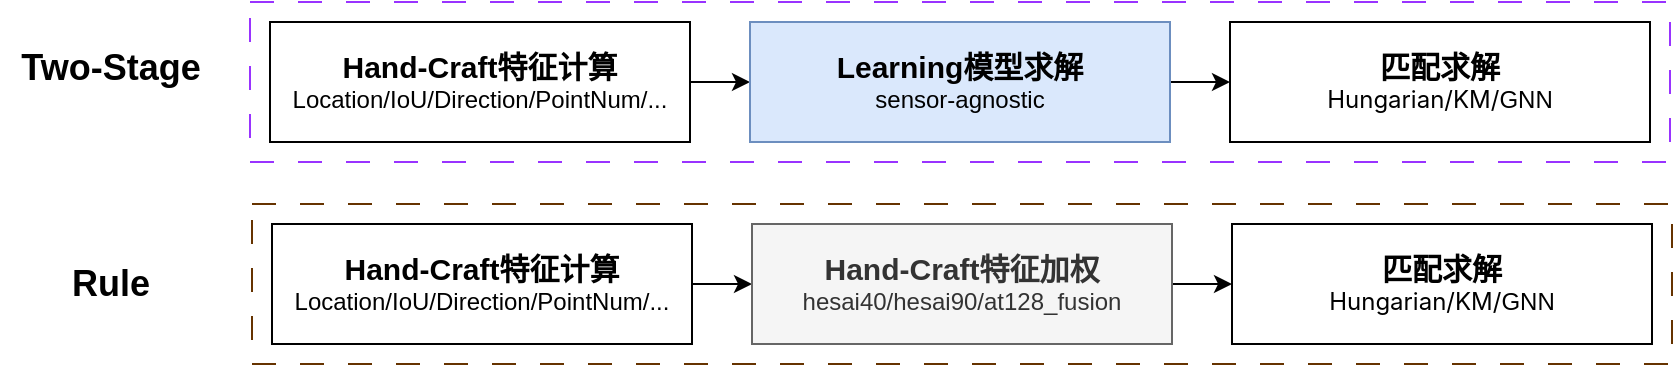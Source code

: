 <mxfile version="24.7.7">
  <diagram name="第 1 页" id="OCJgMu24JSGYYykA9SSq">
    <mxGraphModel dx="1781" dy="606" grid="1" gridSize="10" guides="1" tooltips="1" connect="1" arrows="1" fold="1" page="1" pageScale="1" pageWidth="827" pageHeight="1169" math="0" shadow="0">
      <root>
        <mxCell id="0" />
        <mxCell id="1" parent="0" />
        <mxCell id="1pVqOFEY8p2pe4TuLNSA-4" value="" style="rounded=0;whiteSpace=wrap;html=1;dashed=1;dashPattern=12 12;strokeColor=#9933FF;" vertex="1" parent="1">
          <mxGeometry x="90" y="200" width="710" height="80" as="geometry" />
        </mxCell>
        <mxCell id="1pVqOFEY8p2pe4TuLNSA-5" style="edgeStyle=orthogonalEdgeStyle;rounded=0;orthogonalLoop=1;jettySize=auto;html=1;entryX=0;entryY=0.5;entryDx=0;entryDy=0;" edge="1" parent="1" source="1pVqOFEY8p2pe4TuLNSA-6" target="1pVqOFEY8p2pe4TuLNSA-8">
          <mxGeometry relative="1" as="geometry" />
        </mxCell>
        <mxCell id="1pVqOFEY8p2pe4TuLNSA-6" value="&lt;b&gt;&lt;font style=&quot;font-size: 15px;&quot;&gt;Hand-Craft特征计算&lt;/font&gt;&lt;/b&gt;&lt;span style=&quot;background-color: initial;&quot;&gt;Location/IoU/Direction/PointNum/...&lt;/span&gt;" style="rounded=0;whiteSpace=wrap;html=1;" vertex="1" parent="1">
          <mxGeometry x="100" y="210" width="210" height="60" as="geometry" />
        </mxCell>
        <mxCell id="1pVqOFEY8p2pe4TuLNSA-7" style="edgeStyle=orthogonalEdgeStyle;rounded=0;orthogonalLoop=1;jettySize=auto;html=1;entryX=0;entryY=0.5;entryDx=0;entryDy=0;" edge="1" parent="1" source="1pVqOFEY8p2pe4TuLNSA-8" target="1pVqOFEY8p2pe4TuLNSA-9">
          <mxGeometry relative="1" as="geometry" />
        </mxCell>
        <mxCell id="1pVqOFEY8p2pe4TuLNSA-8" value="&lt;b&gt;&lt;font style=&quot;font-size: 15px;&quot;&gt;Learning模型求解&lt;/font&gt;&lt;/b&gt;&lt;div&gt;sensor-agnostic&lt;/div&gt;" style="rounded=0;whiteSpace=wrap;html=1;fillColor=#dae8fc;strokeColor=#6c8ebf;" vertex="1" parent="1">
          <mxGeometry x="340" y="210" width="210" height="60" as="geometry" />
        </mxCell>
        <mxCell id="1pVqOFEY8p2pe4TuLNSA-9" value="&lt;span style=&quot;font-size: 15px;&quot;&gt;&lt;b&gt;匹配求解&lt;/b&gt;&lt;/span&gt;&lt;div style=&quot;&quot;&gt;&lt;span style=&quot;background-color: rgb(255, 255, 255); font-family: -apple-system, &amp;quot;system-ui&amp;quot;, &amp;quot;Segoe UI&amp;quot;, Helvetica, Arial, sans-serif, &amp;quot;Apple Color Emoji&amp;quot;, &amp;quot;Segoe UI Emoji&amp;quot;; text-align: start;&quot;&gt;Hungarian/KM/&lt;/span&gt;&lt;span style=&quot;background-color: initial;&quot;&gt;GNN&lt;/span&gt;&lt;/div&gt;" style="rounded=0;whiteSpace=wrap;html=1;" vertex="1" parent="1">
          <mxGeometry x="580" y="210" width="210" height="60" as="geometry" />
        </mxCell>
        <mxCell id="1pVqOFEY8p2pe4TuLNSA-21" value="" style="rounded=0;whiteSpace=wrap;html=1;dashed=1;dashPattern=12 12;strokeColor=#663300;" vertex="1" parent="1">
          <mxGeometry x="91" y="301" width="710" height="80" as="geometry" />
        </mxCell>
        <mxCell id="1pVqOFEY8p2pe4TuLNSA-22" style="edgeStyle=orthogonalEdgeStyle;rounded=0;orthogonalLoop=1;jettySize=auto;html=1;entryX=0;entryY=0.5;entryDx=0;entryDy=0;" edge="1" parent="1" source="1pVqOFEY8p2pe4TuLNSA-23" target="1pVqOFEY8p2pe4TuLNSA-25">
          <mxGeometry relative="1" as="geometry" />
        </mxCell>
        <mxCell id="1pVqOFEY8p2pe4TuLNSA-23" value="&lt;b&gt;&lt;font style=&quot;font-size: 15px;&quot;&gt;Hand-Craft特征计算&lt;/font&gt;&lt;/b&gt;&lt;span style=&quot;background-color: initial;&quot;&gt;Location/IoU/Direction/PointNum/...&lt;/span&gt;" style="rounded=0;whiteSpace=wrap;html=1;" vertex="1" parent="1">
          <mxGeometry x="101" y="311" width="210" height="60" as="geometry" />
        </mxCell>
        <mxCell id="1pVqOFEY8p2pe4TuLNSA-24" style="edgeStyle=orthogonalEdgeStyle;rounded=0;orthogonalLoop=1;jettySize=auto;html=1;entryX=0;entryY=0.5;entryDx=0;entryDy=0;" edge="1" parent="1" source="1pVqOFEY8p2pe4TuLNSA-25" target="1pVqOFEY8p2pe4TuLNSA-26">
          <mxGeometry relative="1" as="geometry" />
        </mxCell>
        <mxCell id="1pVqOFEY8p2pe4TuLNSA-25" value="&lt;b&gt;&lt;font style=&quot;font-size: 15px;&quot;&gt;Hand-Craft特征加权&lt;/font&gt;&lt;/b&gt;&lt;div&gt;hesai40/hesai90/at128_fusion&lt;/div&gt;" style="rounded=0;whiteSpace=wrap;html=1;fillColor=#f5f5f5;fontColor=#333333;strokeColor=#666666;" vertex="1" parent="1">
          <mxGeometry x="341" y="311" width="210" height="60" as="geometry" />
        </mxCell>
        <mxCell id="1pVqOFEY8p2pe4TuLNSA-26" value="&lt;span style=&quot;font-size: 15px;&quot;&gt;&lt;b&gt;匹配求解&lt;/b&gt;&lt;/span&gt;&lt;div style=&quot;&quot;&gt;&lt;span style=&quot;background-color: rgb(255, 255, 255); font-family: -apple-system, &amp;quot;system-ui&amp;quot;, &amp;quot;Segoe UI&amp;quot;, Helvetica, Arial, sans-serif, &amp;quot;Apple Color Emoji&amp;quot;, &amp;quot;Segoe UI Emoji&amp;quot;; text-align: start;&quot;&gt;Hungarian/KM/&lt;/span&gt;&lt;span style=&quot;background-color: initial;&quot;&gt;GNN&lt;/span&gt;&lt;/div&gt;" style="rounded=0;whiteSpace=wrap;html=1;" vertex="1" parent="1">
          <mxGeometry x="581" y="311" width="210" height="60" as="geometry" />
        </mxCell>
        <mxCell id="1pVqOFEY8p2pe4TuLNSA-27" value="Two-Stage" style="text;html=1;align=center;verticalAlign=middle;resizable=0;points=[];autosize=1;strokeColor=none;fillColor=none;fontStyle=1;fontSize=18;" vertex="1" parent="1">
          <mxGeometry x="-35" y="213" width="110" height="40" as="geometry" />
        </mxCell>
        <mxCell id="1pVqOFEY8p2pe4TuLNSA-29" value="Rule" style="text;html=1;align=center;verticalAlign=middle;resizable=0;points=[];autosize=1;strokeColor=none;fillColor=none;fontStyle=1;fontSize=18;" vertex="1" parent="1">
          <mxGeometry x="-10" y="321" width="60" height="40" as="geometry" />
        </mxCell>
      </root>
    </mxGraphModel>
  </diagram>
</mxfile>

